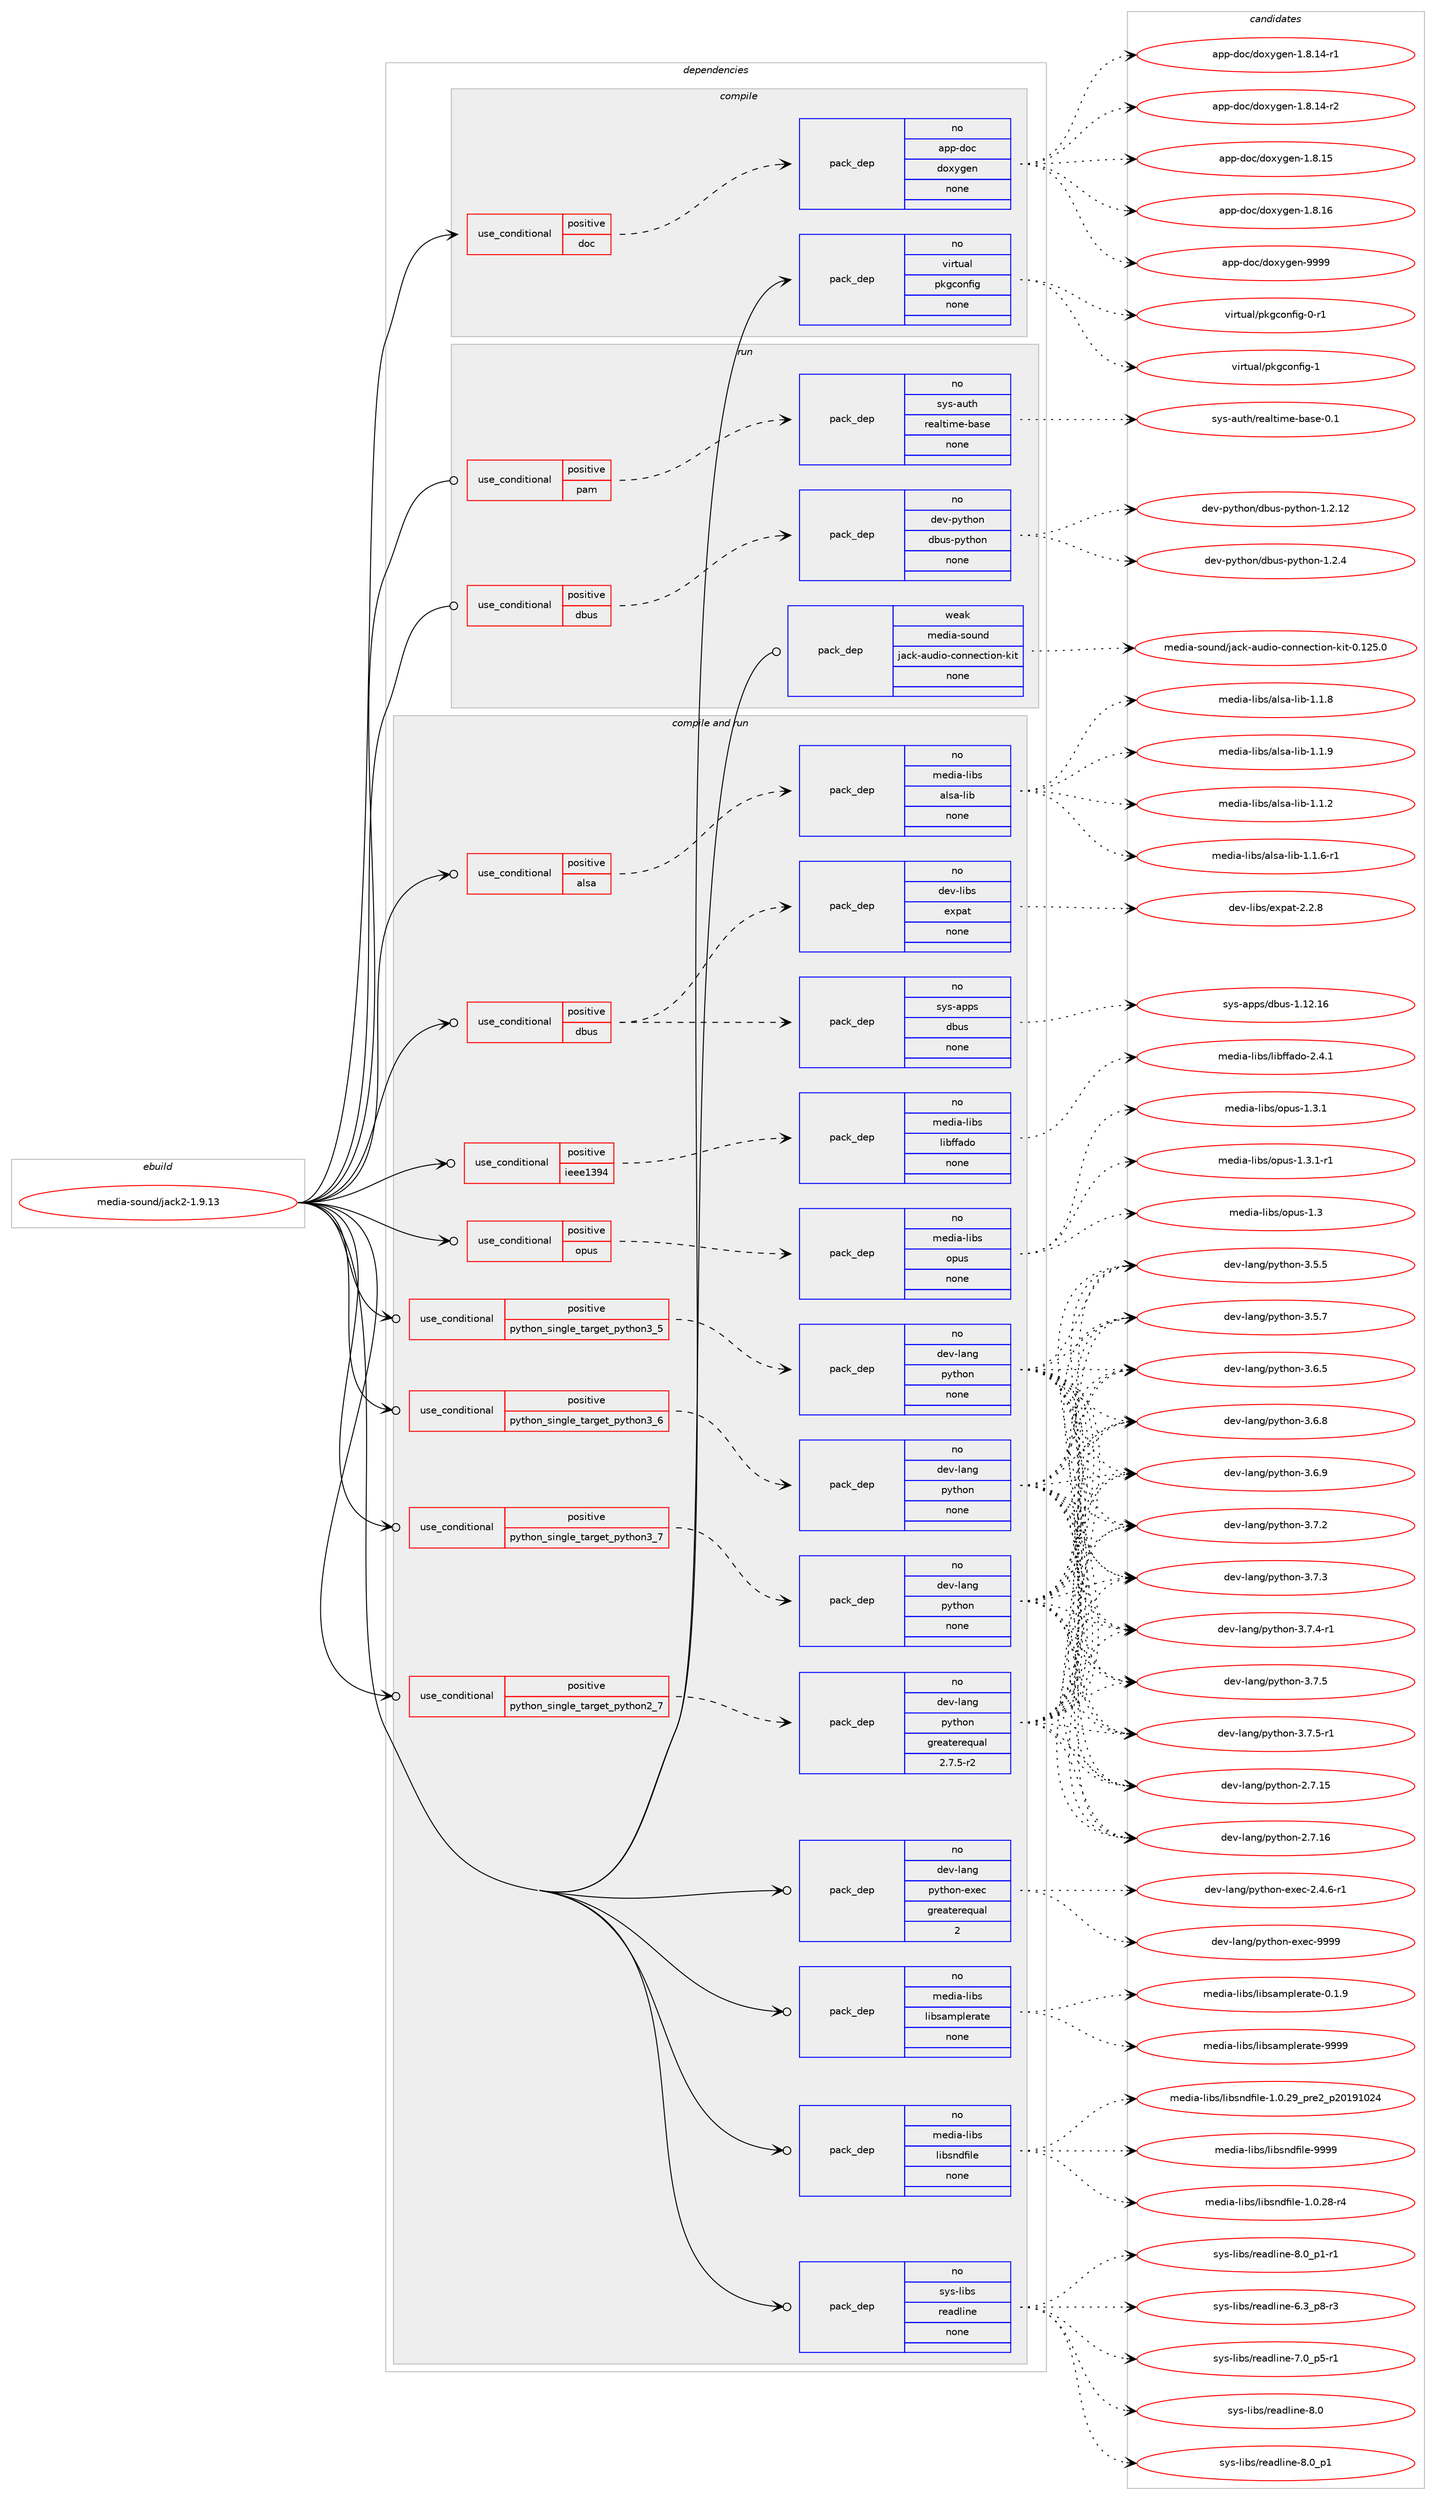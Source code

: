 digraph prolog {

# *************
# Graph options
# *************

newrank=true;
concentrate=true;
compound=true;
graph [rankdir=LR,fontname=Helvetica,fontsize=10,ranksep=1.5];#, ranksep=2.5, nodesep=0.2];
edge  [arrowhead=vee];
node  [fontname=Helvetica,fontsize=10];

# **********
# The ebuild
# **********

subgraph cluster_leftcol {
color=gray;
rank=same;
label=<<i>ebuild</i>>;
id [label="media-sound/jack2-1.9.13", color=red, width=4, href="../media-sound/jack2-1.9.13.svg"];
}

# ****************
# The dependencies
# ****************

subgraph cluster_midcol {
color=gray;
label=<<i>dependencies</i>>;
subgraph cluster_compile {
fillcolor="#eeeeee";
style=filled;
label=<<i>compile</i>>;
subgraph cond194109 {
dependency799550 [label=<<TABLE BORDER="0" CELLBORDER="1" CELLSPACING="0" CELLPADDING="4"><TR><TD ROWSPAN="3" CELLPADDING="10">use_conditional</TD></TR><TR><TD>positive</TD></TR><TR><TD>doc</TD></TR></TABLE>>, shape=none, color=red];
subgraph pack591467 {
dependency799551 [label=<<TABLE BORDER="0" CELLBORDER="1" CELLSPACING="0" CELLPADDING="4" WIDTH="220"><TR><TD ROWSPAN="6" CELLPADDING="30">pack_dep</TD></TR><TR><TD WIDTH="110">no</TD></TR><TR><TD>app-doc</TD></TR><TR><TD>doxygen</TD></TR><TR><TD>none</TD></TR><TR><TD></TD></TR></TABLE>>, shape=none, color=blue];
}
dependency799550:e -> dependency799551:w [weight=20,style="dashed",arrowhead="vee"];
}
id:e -> dependency799550:w [weight=20,style="solid",arrowhead="vee"];
subgraph pack591468 {
dependency799552 [label=<<TABLE BORDER="0" CELLBORDER="1" CELLSPACING="0" CELLPADDING="4" WIDTH="220"><TR><TD ROWSPAN="6" CELLPADDING="30">pack_dep</TD></TR><TR><TD WIDTH="110">no</TD></TR><TR><TD>virtual</TD></TR><TR><TD>pkgconfig</TD></TR><TR><TD>none</TD></TR><TR><TD></TD></TR></TABLE>>, shape=none, color=blue];
}
id:e -> dependency799552:w [weight=20,style="solid",arrowhead="vee"];
}
subgraph cluster_compileandrun {
fillcolor="#eeeeee";
style=filled;
label=<<i>compile and run</i>>;
subgraph cond194110 {
dependency799553 [label=<<TABLE BORDER="0" CELLBORDER="1" CELLSPACING="0" CELLPADDING="4"><TR><TD ROWSPAN="3" CELLPADDING="10">use_conditional</TD></TR><TR><TD>positive</TD></TR><TR><TD>alsa</TD></TR></TABLE>>, shape=none, color=red];
subgraph pack591469 {
dependency799554 [label=<<TABLE BORDER="0" CELLBORDER="1" CELLSPACING="0" CELLPADDING="4" WIDTH="220"><TR><TD ROWSPAN="6" CELLPADDING="30">pack_dep</TD></TR><TR><TD WIDTH="110">no</TD></TR><TR><TD>media-libs</TD></TR><TR><TD>alsa-lib</TD></TR><TR><TD>none</TD></TR><TR><TD></TD></TR></TABLE>>, shape=none, color=blue];
}
dependency799553:e -> dependency799554:w [weight=20,style="dashed",arrowhead="vee"];
}
id:e -> dependency799553:w [weight=20,style="solid",arrowhead="odotvee"];
subgraph cond194111 {
dependency799555 [label=<<TABLE BORDER="0" CELLBORDER="1" CELLSPACING="0" CELLPADDING="4"><TR><TD ROWSPAN="3" CELLPADDING="10">use_conditional</TD></TR><TR><TD>positive</TD></TR><TR><TD>dbus</TD></TR></TABLE>>, shape=none, color=red];
subgraph pack591470 {
dependency799556 [label=<<TABLE BORDER="0" CELLBORDER="1" CELLSPACING="0" CELLPADDING="4" WIDTH="220"><TR><TD ROWSPAN="6" CELLPADDING="30">pack_dep</TD></TR><TR><TD WIDTH="110">no</TD></TR><TR><TD>dev-libs</TD></TR><TR><TD>expat</TD></TR><TR><TD>none</TD></TR><TR><TD></TD></TR></TABLE>>, shape=none, color=blue];
}
dependency799555:e -> dependency799556:w [weight=20,style="dashed",arrowhead="vee"];
subgraph pack591471 {
dependency799557 [label=<<TABLE BORDER="0" CELLBORDER="1" CELLSPACING="0" CELLPADDING="4" WIDTH="220"><TR><TD ROWSPAN="6" CELLPADDING="30">pack_dep</TD></TR><TR><TD WIDTH="110">no</TD></TR><TR><TD>sys-apps</TD></TR><TR><TD>dbus</TD></TR><TR><TD>none</TD></TR><TR><TD></TD></TR></TABLE>>, shape=none, color=blue];
}
dependency799555:e -> dependency799557:w [weight=20,style="dashed",arrowhead="vee"];
}
id:e -> dependency799555:w [weight=20,style="solid",arrowhead="odotvee"];
subgraph cond194112 {
dependency799558 [label=<<TABLE BORDER="0" CELLBORDER="1" CELLSPACING="0" CELLPADDING="4"><TR><TD ROWSPAN="3" CELLPADDING="10">use_conditional</TD></TR><TR><TD>positive</TD></TR><TR><TD>ieee1394</TD></TR></TABLE>>, shape=none, color=red];
subgraph pack591472 {
dependency799559 [label=<<TABLE BORDER="0" CELLBORDER="1" CELLSPACING="0" CELLPADDING="4" WIDTH="220"><TR><TD ROWSPAN="6" CELLPADDING="30">pack_dep</TD></TR><TR><TD WIDTH="110">no</TD></TR><TR><TD>media-libs</TD></TR><TR><TD>libffado</TD></TR><TR><TD>none</TD></TR><TR><TD></TD></TR></TABLE>>, shape=none, color=blue];
}
dependency799558:e -> dependency799559:w [weight=20,style="dashed",arrowhead="vee"];
}
id:e -> dependency799558:w [weight=20,style="solid",arrowhead="odotvee"];
subgraph cond194113 {
dependency799560 [label=<<TABLE BORDER="0" CELLBORDER="1" CELLSPACING="0" CELLPADDING="4"><TR><TD ROWSPAN="3" CELLPADDING="10">use_conditional</TD></TR><TR><TD>positive</TD></TR><TR><TD>opus</TD></TR></TABLE>>, shape=none, color=red];
subgraph pack591473 {
dependency799561 [label=<<TABLE BORDER="0" CELLBORDER="1" CELLSPACING="0" CELLPADDING="4" WIDTH="220"><TR><TD ROWSPAN="6" CELLPADDING="30">pack_dep</TD></TR><TR><TD WIDTH="110">no</TD></TR><TR><TD>media-libs</TD></TR><TR><TD>opus</TD></TR><TR><TD>none</TD></TR><TR><TD></TD></TR></TABLE>>, shape=none, color=blue];
}
dependency799560:e -> dependency799561:w [weight=20,style="dashed",arrowhead="vee"];
}
id:e -> dependency799560:w [weight=20,style="solid",arrowhead="odotvee"];
subgraph cond194114 {
dependency799562 [label=<<TABLE BORDER="0" CELLBORDER="1" CELLSPACING="0" CELLPADDING="4"><TR><TD ROWSPAN="3" CELLPADDING="10">use_conditional</TD></TR><TR><TD>positive</TD></TR><TR><TD>python_single_target_python2_7</TD></TR></TABLE>>, shape=none, color=red];
subgraph pack591474 {
dependency799563 [label=<<TABLE BORDER="0" CELLBORDER="1" CELLSPACING="0" CELLPADDING="4" WIDTH="220"><TR><TD ROWSPAN="6" CELLPADDING="30">pack_dep</TD></TR><TR><TD WIDTH="110">no</TD></TR><TR><TD>dev-lang</TD></TR><TR><TD>python</TD></TR><TR><TD>greaterequal</TD></TR><TR><TD>2.7.5-r2</TD></TR></TABLE>>, shape=none, color=blue];
}
dependency799562:e -> dependency799563:w [weight=20,style="dashed",arrowhead="vee"];
}
id:e -> dependency799562:w [weight=20,style="solid",arrowhead="odotvee"];
subgraph cond194115 {
dependency799564 [label=<<TABLE BORDER="0" CELLBORDER="1" CELLSPACING="0" CELLPADDING="4"><TR><TD ROWSPAN="3" CELLPADDING="10">use_conditional</TD></TR><TR><TD>positive</TD></TR><TR><TD>python_single_target_python3_5</TD></TR></TABLE>>, shape=none, color=red];
subgraph pack591475 {
dependency799565 [label=<<TABLE BORDER="0" CELLBORDER="1" CELLSPACING="0" CELLPADDING="4" WIDTH="220"><TR><TD ROWSPAN="6" CELLPADDING="30">pack_dep</TD></TR><TR><TD WIDTH="110">no</TD></TR><TR><TD>dev-lang</TD></TR><TR><TD>python</TD></TR><TR><TD>none</TD></TR><TR><TD></TD></TR></TABLE>>, shape=none, color=blue];
}
dependency799564:e -> dependency799565:w [weight=20,style="dashed",arrowhead="vee"];
}
id:e -> dependency799564:w [weight=20,style="solid",arrowhead="odotvee"];
subgraph cond194116 {
dependency799566 [label=<<TABLE BORDER="0" CELLBORDER="1" CELLSPACING="0" CELLPADDING="4"><TR><TD ROWSPAN="3" CELLPADDING="10">use_conditional</TD></TR><TR><TD>positive</TD></TR><TR><TD>python_single_target_python3_6</TD></TR></TABLE>>, shape=none, color=red];
subgraph pack591476 {
dependency799567 [label=<<TABLE BORDER="0" CELLBORDER="1" CELLSPACING="0" CELLPADDING="4" WIDTH="220"><TR><TD ROWSPAN="6" CELLPADDING="30">pack_dep</TD></TR><TR><TD WIDTH="110">no</TD></TR><TR><TD>dev-lang</TD></TR><TR><TD>python</TD></TR><TR><TD>none</TD></TR><TR><TD></TD></TR></TABLE>>, shape=none, color=blue];
}
dependency799566:e -> dependency799567:w [weight=20,style="dashed",arrowhead="vee"];
}
id:e -> dependency799566:w [weight=20,style="solid",arrowhead="odotvee"];
subgraph cond194117 {
dependency799568 [label=<<TABLE BORDER="0" CELLBORDER="1" CELLSPACING="0" CELLPADDING="4"><TR><TD ROWSPAN="3" CELLPADDING="10">use_conditional</TD></TR><TR><TD>positive</TD></TR><TR><TD>python_single_target_python3_7</TD></TR></TABLE>>, shape=none, color=red];
subgraph pack591477 {
dependency799569 [label=<<TABLE BORDER="0" CELLBORDER="1" CELLSPACING="0" CELLPADDING="4" WIDTH="220"><TR><TD ROWSPAN="6" CELLPADDING="30">pack_dep</TD></TR><TR><TD WIDTH="110">no</TD></TR><TR><TD>dev-lang</TD></TR><TR><TD>python</TD></TR><TR><TD>none</TD></TR><TR><TD></TD></TR></TABLE>>, shape=none, color=blue];
}
dependency799568:e -> dependency799569:w [weight=20,style="dashed",arrowhead="vee"];
}
id:e -> dependency799568:w [weight=20,style="solid",arrowhead="odotvee"];
subgraph pack591478 {
dependency799570 [label=<<TABLE BORDER="0" CELLBORDER="1" CELLSPACING="0" CELLPADDING="4" WIDTH="220"><TR><TD ROWSPAN="6" CELLPADDING="30">pack_dep</TD></TR><TR><TD WIDTH="110">no</TD></TR><TR><TD>dev-lang</TD></TR><TR><TD>python-exec</TD></TR><TR><TD>greaterequal</TD></TR><TR><TD>2</TD></TR></TABLE>>, shape=none, color=blue];
}
id:e -> dependency799570:w [weight=20,style="solid",arrowhead="odotvee"];
subgraph pack591479 {
dependency799571 [label=<<TABLE BORDER="0" CELLBORDER="1" CELLSPACING="0" CELLPADDING="4" WIDTH="220"><TR><TD ROWSPAN="6" CELLPADDING="30">pack_dep</TD></TR><TR><TD WIDTH="110">no</TD></TR><TR><TD>media-libs</TD></TR><TR><TD>libsamplerate</TD></TR><TR><TD>none</TD></TR><TR><TD></TD></TR></TABLE>>, shape=none, color=blue];
}
id:e -> dependency799571:w [weight=20,style="solid",arrowhead="odotvee"];
subgraph pack591480 {
dependency799572 [label=<<TABLE BORDER="0" CELLBORDER="1" CELLSPACING="0" CELLPADDING="4" WIDTH="220"><TR><TD ROWSPAN="6" CELLPADDING="30">pack_dep</TD></TR><TR><TD WIDTH="110">no</TD></TR><TR><TD>media-libs</TD></TR><TR><TD>libsndfile</TD></TR><TR><TD>none</TD></TR><TR><TD></TD></TR></TABLE>>, shape=none, color=blue];
}
id:e -> dependency799572:w [weight=20,style="solid",arrowhead="odotvee"];
subgraph pack591481 {
dependency799573 [label=<<TABLE BORDER="0" CELLBORDER="1" CELLSPACING="0" CELLPADDING="4" WIDTH="220"><TR><TD ROWSPAN="6" CELLPADDING="30">pack_dep</TD></TR><TR><TD WIDTH="110">no</TD></TR><TR><TD>sys-libs</TD></TR><TR><TD>readline</TD></TR><TR><TD>none</TD></TR><TR><TD></TD></TR></TABLE>>, shape=none, color=blue];
}
id:e -> dependency799573:w [weight=20,style="solid",arrowhead="odotvee"];
}
subgraph cluster_run {
fillcolor="#eeeeee";
style=filled;
label=<<i>run</i>>;
subgraph cond194118 {
dependency799574 [label=<<TABLE BORDER="0" CELLBORDER="1" CELLSPACING="0" CELLPADDING="4"><TR><TD ROWSPAN="3" CELLPADDING="10">use_conditional</TD></TR><TR><TD>positive</TD></TR><TR><TD>dbus</TD></TR></TABLE>>, shape=none, color=red];
subgraph pack591482 {
dependency799575 [label=<<TABLE BORDER="0" CELLBORDER="1" CELLSPACING="0" CELLPADDING="4" WIDTH="220"><TR><TD ROWSPAN="6" CELLPADDING="30">pack_dep</TD></TR><TR><TD WIDTH="110">no</TD></TR><TR><TD>dev-python</TD></TR><TR><TD>dbus-python</TD></TR><TR><TD>none</TD></TR><TR><TD></TD></TR></TABLE>>, shape=none, color=blue];
}
dependency799574:e -> dependency799575:w [weight=20,style="dashed",arrowhead="vee"];
}
id:e -> dependency799574:w [weight=20,style="solid",arrowhead="odot"];
subgraph cond194119 {
dependency799576 [label=<<TABLE BORDER="0" CELLBORDER="1" CELLSPACING="0" CELLPADDING="4"><TR><TD ROWSPAN="3" CELLPADDING="10">use_conditional</TD></TR><TR><TD>positive</TD></TR><TR><TD>pam</TD></TR></TABLE>>, shape=none, color=red];
subgraph pack591483 {
dependency799577 [label=<<TABLE BORDER="0" CELLBORDER="1" CELLSPACING="0" CELLPADDING="4" WIDTH="220"><TR><TD ROWSPAN="6" CELLPADDING="30">pack_dep</TD></TR><TR><TD WIDTH="110">no</TD></TR><TR><TD>sys-auth</TD></TR><TR><TD>realtime-base</TD></TR><TR><TD>none</TD></TR><TR><TD></TD></TR></TABLE>>, shape=none, color=blue];
}
dependency799576:e -> dependency799577:w [weight=20,style="dashed",arrowhead="vee"];
}
id:e -> dependency799576:w [weight=20,style="solid",arrowhead="odot"];
subgraph pack591484 {
dependency799578 [label=<<TABLE BORDER="0" CELLBORDER="1" CELLSPACING="0" CELLPADDING="4" WIDTH="220"><TR><TD ROWSPAN="6" CELLPADDING="30">pack_dep</TD></TR><TR><TD WIDTH="110">weak</TD></TR><TR><TD>media-sound</TD></TR><TR><TD>jack-audio-connection-kit</TD></TR><TR><TD>none</TD></TR><TR><TD></TD></TR></TABLE>>, shape=none, color=blue];
}
id:e -> dependency799578:w [weight=20,style="solid",arrowhead="odot"];
}
}

# **************
# The candidates
# **************

subgraph cluster_choices {
rank=same;
color=gray;
label=<<i>candidates</i>>;

subgraph choice591467 {
color=black;
nodesep=1;
choice97112112451001119947100111120121103101110454946564649524511449 [label="app-doc/doxygen-1.8.14-r1", color=red, width=4,href="../app-doc/doxygen-1.8.14-r1.svg"];
choice97112112451001119947100111120121103101110454946564649524511450 [label="app-doc/doxygen-1.8.14-r2", color=red, width=4,href="../app-doc/doxygen-1.8.14-r2.svg"];
choice9711211245100111994710011112012110310111045494656464953 [label="app-doc/doxygen-1.8.15", color=red, width=4,href="../app-doc/doxygen-1.8.15.svg"];
choice9711211245100111994710011112012110310111045494656464954 [label="app-doc/doxygen-1.8.16", color=red, width=4,href="../app-doc/doxygen-1.8.16.svg"];
choice971121124510011199471001111201211031011104557575757 [label="app-doc/doxygen-9999", color=red, width=4,href="../app-doc/doxygen-9999.svg"];
dependency799551:e -> choice97112112451001119947100111120121103101110454946564649524511449:w [style=dotted,weight="100"];
dependency799551:e -> choice97112112451001119947100111120121103101110454946564649524511450:w [style=dotted,weight="100"];
dependency799551:e -> choice9711211245100111994710011112012110310111045494656464953:w [style=dotted,weight="100"];
dependency799551:e -> choice9711211245100111994710011112012110310111045494656464954:w [style=dotted,weight="100"];
dependency799551:e -> choice971121124510011199471001111201211031011104557575757:w [style=dotted,weight="100"];
}
subgraph choice591468 {
color=black;
nodesep=1;
choice11810511411611797108471121071039911111010210510345484511449 [label="virtual/pkgconfig-0-r1", color=red, width=4,href="../virtual/pkgconfig-0-r1.svg"];
choice1181051141161179710847112107103991111101021051034549 [label="virtual/pkgconfig-1", color=red, width=4,href="../virtual/pkgconfig-1.svg"];
dependency799552:e -> choice11810511411611797108471121071039911111010210510345484511449:w [style=dotted,weight="100"];
dependency799552:e -> choice1181051141161179710847112107103991111101021051034549:w [style=dotted,weight="100"];
}
subgraph choice591469 {
color=black;
nodesep=1;
choice1091011001059745108105981154797108115974510810598454946494650 [label="media-libs/alsa-lib-1.1.2", color=red, width=4,href="../media-libs/alsa-lib-1.1.2.svg"];
choice10910110010597451081059811547971081159745108105984549464946544511449 [label="media-libs/alsa-lib-1.1.6-r1", color=red, width=4,href="../media-libs/alsa-lib-1.1.6-r1.svg"];
choice1091011001059745108105981154797108115974510810598454946494656 [label="media-libs/alsa-lib-1.1.8", color=red, width=4,href="../media-libs/alsa-lib-1.1.8.svg"];
choice1091011001059745108105981154797108115974510810598454946494657 [label="media-libs/alsa-lib-1.1.9", color=red, width=4,href="../media-libs/alsa-lib-1.1.9.svg"];
dependency799554:e -> choice1091011001059745108105981154797108115974510810598454946494650:w [style=dotted,weight="100"];
dependency799554:e -> choice10910110010597451081059811547971081159745108105984549464946544511449:w [style=dotted,weight="100"];
dependency799554:e -> choice1091011001059745108105981154797108115974510810598454946494656:w [style=dotted,weight="100"];
dependency799554:e -> choice1091011001059745108105981154797108115974510810598454946494657:w [style=dotted,weight="100"];
}
subgraph choice591470 {
color=black;
nodesep=1;
choice10010111845108105981154710112011297116455046504656 [label="dev-libs/expat-2.2.8", color=red, width=4,href="../dev-libs/expat-2.2.8.svg"];
dependency799556:e -> choice10010111845108105981154710112011297116455046504656:w [style=dotted,weight="100"];
}
subgraph choice591471 {
color=black;
nodesep=1;
choice115121115459711211211547100981171154549464950464954 [label="sys-apps/dbus-1.12.16", color=red, width=4,href="../sys-apps/dbus-1.12.16.svg"];
dependency799557:e -> choice115121115459711211211547100981171154549464950464954:w [style=dotted,weight="100"];
}
subgraph choice591472 {
color=black;
nodesep=1;
choice109101100105974510810598115471081059810210297100111455046524649 [label="media-libs/libffado-2.4.1", color=red, width=4,href="../media-libs/libffado-2.4.1.svg"];
dependency799559:e -> choice109101100105974510810598115471081059810210297100111455046524649:w [style=dotted,weight="100"];
}
subgraph choice591473 {
color=black;
nodesep=1;
choice1091011001059745108105981154711111211711545494651 [label="media-libs/opus-1.3", color=red, width=4,href="../media-libs/opus-1.3.svg"];
choice10910110010597451081059811547111112117115454946514649 [label="media-libs/opus-1.3.1", color=red, width=4,href="../media-libs/opus-1.3.1.svg"];
choice109101100105974510810598115471111121171154549465146494511449 [label="media-libs/opus-1.3.1-r1", color=red, width=4,href="../media-libs/opus-1.3.1-r1.svg"];
dependency799561:e -> choice1091011001059745108105981154711111211711545494651:w [style=dotted,weight="100"];
dependency799561:e -> choice10910110010597451081059811547111112117115454946514649:w [style=dotted,weight="100"];
dependency799561:e -> choice109101100105974510810598115471111121171154549465146494511449:w [style=dotted,weight="100"];
}
subgraph choice591474 {
color=black;
nodesep=1;
choice10010111845108971101034711212111610411111045504655464953 [label="dev-lang/python-2.7.15", color=red, width=4,href="../dev-lang/python-2.7.15.svg"];
choice10010111845108971101034711212111610411111045504655464954 [label="dev-lang/python-2.7.16", color=red, width=4,href="../dev-lang/python-2.7.16.svg"];
choice100101118451089711010347112121116104111110455146534653 [label="dev-lang/python-3.5.5", color=red, width=4,href="../dev-lang/python-3.5.5.svg"];
choice100101118451089711010347112121116104111110455146534655 [label="dev-lang/python-3.5.7", color=red, width=4,href="../dev-lang/python-3.5.7.svg"];
choice100101118451089711010347112121116104111110455146544653 [label="dev-lang/python-3.6.5", color=red, width=4,href="../dev-lang/python-3.6.5.svg"];
choice100101118451089711010347112121116104111110455146544656 [label="dev-lang/python-3.6.8", color=red, width=4,href="../dev-lang/python-3.6.8.svg"];
choice100101118451089711010347112121116104111110455146544657 [label="dev-lang/python-3.6.9", color=red, width=4,href="../dev-lang/python-3.6.9.svg"];
choice100101118451089711010347112121116104111110455146554650 [label="dev-lang/python-3.7.2", color=red, width=4,href="../dev-lang/python-3.7.2.svg"];
choice100101118451089711010347112121116104111110455146554651 [label="dev-lang/python-3.7.3", color=red, width=4,href="../dev-lang/python-3.7.3.svg"];
choice1001011184510897110103471121211161041111104551465546524511449 [label="dev-lang/python-3.7.4-r1", color=red, width=4,href="../dev-lang/python-3.7.4-r1.svg"];
choice100101118451089711010347112121116104111110455146554653 [label="dev-lang/python-3.7.5", color=red, width=4,href="../dev-lang/python-3.7.5.svg"];
choice1001011184510897110103471121211161041111104551465546534511449 [label="dev-lang/python-3.7.5-r1", color=red, width=4,href="../dev-lang/python-3.7.5-r1.svg"];
dependency799563:e -> choice10010111845108971101034711212111610411111045504655464953:w [style=dotted,weight="100"];
dependency799563:e -> choice10010111845108971101034711212111610411111045504655464954:w [style=dotted,weight="100"];
dependency799563:e -> choice100101118451089711010347112121116104111110455146534653:w [style=dotted,weight="100"];
dependency799563:e -> choice100101118451089711010347112121116104111110455146534655:w [style=dotted,weight="100"];
dependency799563:e -> choice100101118451089711010347112121116104111110455146544653:w [style=dotted,weight="100"];
dependency799563:e -> choice100101118451089711010347112121116104111110455146544656:w [style=dotted,weight="100"];
dependency799563:e -> choice100101118451089711010347112121116104111110455146544657:w [style=dotted,weight="100"];
dependency799563:e -> choice100101118451089711010347112121116104111110455146554650:w [style=dotted,weight="100"];
dependency799563:e -> choice100101118451089711010347112121116104111110455146554651:w [style=dotted,weight="100"];
dependency799563:e -> choice1001011184510897110103471121211161041111104551465546524511449:w [style=dotted,weight="100"];
dependency799563:e -> choice100101118451089711010347112121116104111110455146554653:w [style=dotted,weight="100"];
dependency799563:e -> choice1001011184510897110103471121211161041111104551465546534511449:w [style=dotted,weight="100"];
}
subgraph choice591475 {
color=black;
nodesep=1;
choice10010111845108971101034711212111610411111045504655464953 [label="dev-lang/python-2.7.15", color=red, width=4,href="../dev-lang/python-2.7.15.svg"];
choice10010111845108971101034711212111610411111045504655464954 [label="dev-lang/python-2.7.16", color=red, width=4,href="../dev-lang/python-2.7.16.svg"];
choice100101118451089711010347112121116104111110455146534653 [label="dev-lang/python-3.5.5", color=red, width=4,href="../dev-lang/python-3.5.5.svg"];
choice100101118451089711010347112121116104111110455146534655 [label="dev-lang/python-3.5.7", color=red, width=4,href="../dev-lang/python-3.5.7.svg"];
choice100101118451089711010347112121116104111110455146544653 [label="dev-lang/python-3.6.5", color=red, width=4,href="../dev-lang/python-3.6.5.svg"];
choice100101118451089711010347112121116104111110455146544656 [label="dev-lang/python-3.6.8", color=red, width=4,href="../dev-lang/python-3.6.8.svg"];
choice100101118451089711010347112121116104111110455146544657 [label="dev-lang/python-3.6.9", color=red, width=4,href="../dev-lang/python-3.6.9.svg"];
choice100101118451089711010347112121116104111110455146554650 [label="dev-lang/python-3.7.2", color=red, width=4,href="../dev-lang/python-3.7.2.svg"];
choice100101118451089711010347112121116104111110455146554651 [label="dev-lang/python-3.7.3", color=red, width=4,href="../dev-lang/python-3.7.3.svg"];
choice1001011184510897110103471121211161041111104551465546524511449 [label="dev-lang/python-3.7.4-r1", color=red, width=4,href="../dev-lang/python-3.7.4-r1.svg"];
choice100101118451089711010347112121116104111110455146554653 [label="dev-lang/python-3.7.5", color=red, width=4,href="../dev-lang/python-3.7.5.svg"];
choice1001011184510897110103471121211161041111104551465546534511449 [label="dev-lang/python-3.7.5-r1", color=red, width=4,href="../dev-lang/python-3.7.5-r1.svg"];
dependency799565:e -> choice10010111845108971101034711212111610411111045504655464953:w [style=dotted,weight="100"];
dependency799565:e -> choice10010111845108971101034711212111610411111045504655464954:w [style=dotted,weight="100"];
dependency799565:e -> choice100101118451089711010347112121116104111110455146534653:w [style=dotted,weight="100"];
dependency799565:e -> choice100101118451089711010347112121116104111110455146534655:w [style=dotted,weight="100"];
dependency799565:e -> choice100101118451089711010347112121116104111110455146544653:w [style=dotted,weight="100"];
dependency799565:e -> choice100101118451089711010347112121116104111110455146544656:w [style=dotted,weight="100"];
dependency799565:e -> choice100101118451089711010347112121116104111110455146544657:w [style=dotted,weight="100"];
dependency799565:e -> choice100101118451089711010347112121116104111110455146554650:w [style=dotted,weight="100"];
dependency799565:e -> choice100101118451089711010347112121116104111110455146554651:w [style=dotted,weight="100"];
dependency799565:e -> choice1001011184510897110103471121211161041111104551465546524511449:w [style=dotted,weight="100"];
dependency799565:e -> choice100101118451089711010347112121116104111110455146554653:w [style=dotted,weight="100"];
dependency799565:e -> choice1001011184510897110103471121211161041111104551465546534511449:w [style=dotted,weight="100"];
}
subgraph choice591476 {
color=black;
nodesep=1;
choice10010111845108971101034711212111610411111045504655464953 [label="dev-lang/python-2.7.15", color=red, width=4,href="../dev-lang/python-2.7.15.svg"];
choice10010111845108971101034711212111610411111045504655464954 [label="dev-lang/python-2.7.16", color=red, width=4,href="../dev-lang/python-2.7.16.svg"];
choice100101118451089711010347112121116104111110455146534653 [label="dev-lang/python-3.5.5", color=red, width=4,href="../dev-lang/python-3.5.5.svg"];
choice100101118451089711010347112121116104111110455146534655 [label="dev-lang/python-3.5.7", color=red, width=4,href="../dev-lang/python-3.5.7.svg"];
choice100101118451089711010347112121116104111110455146544653 [label="dev-lang/python-3.6.5", color=red, width=4,href="../dev-lang/python-3.6.5.svg"];
choice100101118451089711010347112121116104111110455146544656 [label="dev-lang/python-3.6.8", color=red, width=4,href="../dev-lang/python-3.6.8.svg"];
choice100101118451089711010347112121116104111110455146544657 [label="dev-lang/python-3.6.9", color=red, width=4,href="../dev-lang/python-3.6.9.svg"];
choice100101118451089711010347112121116104111110455146554650 [label="dev-lang/python-3.7.2", color=red, width=4,href="../dev-lang/python-3.7.2.svg"];
choice100101118451089711010347112121116104111110455146554651 [label="dev-lang/python-3.7.3", color=red, width=4,href="../dev-lang/python-3.7.3.svg"];
choice1001011184510897110103471121211161041111104551465546524511449 [label="dev-lang/python-3.7.4-r1", color=red, width=4,href="../dev-lang/python-3.7.4-r1.svg"];
choice100101118451089711010347112121116104111110455146554653 [label="dev-lang/python-3.7.5", color=red, width=4,href="../dev-lang/python-3.7.5.svg"];
choice1001011184510897110103471121211161041111104551465546534511449 [label="dev-lang/python-3.7.5-r1", color=red, width=4,href="../dev-lang/python-3.7.5-r1.svg"];
dependency799567:e -> choice10010111845108971101034711212111610411111045504655464953:w [style=dotted,weight="100"];
dependency799567:e -> choice10010111845108971101034711212111610411111045504655464954:w [style=dotted,weight="100"];
dependency799567:e -> choice100101118451089711010347112121116104111110455146534653:w [style=dotted,weight="100"];
dependency799567:e -> choice100101118451089711010347112121116104111110455146534655:w [style=dotted,weight="100"];
dependency799567:e -> choice100101118451089711010347112121116104111110455146544653:w [style=dotted,weight="100"];
dependency799567:e -> choice100101118451089711010347112121116104111110455146544656:w [style=dotted,weight="100"];
dependency799567:e -> choice100101118451089711010347112121116104111110455146544657:w [style=dotted,weight="100"];
dependency799567:e -> choice100101118451089711010347112121116104111110455146554650:w [style=dotted,weight="100"];
dependency799567:e -> choice100101118451089711010347112121116104111110455146554651:w [style=dotted,weight="100"];
dependency799567:e -> choice1001011184510897110103471121211161041111104551465546524511449:w [style=dotted,weight="100"];
dependency799567:e -> choice100101118451089711010347112121116104111110455146554653:w [style=dotted,weight="100"];
dependency799567:e -> choice1001011184510897110103471121211161041111104551465546534511449:w [style=dotted,weight="100"];
}
subgraph choice591477 {
color=black;
nodesep=1;
choice10010111845108971101034711212111610411111045504655464953 [label="dev-lang/python-2.7.15", color=red, width=4,href="../dev-lang/python-2.7.15.svg"];
choice10010111845108971101034711212111610411111045504655464954 [label="dev-lang/python-2.7.16", color=red, width=4,href="../dev-lang/python-2.7.16.svg"];
choice100101118451089711010347112121116104111110455146534653 [label="dev-lang/python-3.5.5", color=red, width=4,href="../dev-lang/python-3.5.5.svg"];
choice100101118451089711010347112121116104111110455146534655 [label="dev-lang/python-3.5.7", color=red, width=4,href="../dev-lang/python-3.5.7.svg"];
choice100101118451089711010347112121116104111110455146544653 [label="dev-lang/python-3.6.5", color=red, width=4,href="../dev-lang/python-3.6.5.svg"];
choice100101118451089711010347112121116104111110455146544656 [label="dev-lang/python-3.6.8", color=red, width=4,href="../dev-lang/python-3.6.8.svg"];
choice100101118451089711010347112121116104111110455146544657 [label="dev-lang/python-3.6.9", color=red, width=4,href="../dev-lang/python-3.6.9.svg"];
choice100101118451089711010347112121116104111110455146554650 [label="dev-lang/python-3.7.2", color=red, width=4,href="../dev-lang/python-3.7.2.svg"];
choice100101118451089711010347112121116104111110455146554651 [label="dev-lang/python-3.7.3", color=red, width=4,href="../dev-lang/python-3.7.3.svg"];
choice1001011184510897110103471121211161041111104551465546524511449 [label="dev-lang/python-3.7.4-r1", color=red, width=4,href="../dev-lang/python-3.7.4-r1.svg"];
choice100101118451089711010347112121116104111110455146554653 [label="dev-lang/python-3.7.5", color=red, width=4,href="../dev-lang/python-3.7.5.svg"];
choice1001011184510897110103471121211161041111104551465546534511449 [label="dev-lang/python-3.7.5-r1", color=red, width=4,href="../dev-lang/python-3.7.5-r1.svg"];
dependency799569:e -> choice10010111845108971101034711212111610411111045504655464953:w [style=dotted,weight="100"];
dependency799569:e -> choice10010111845108971101034711212111610411111045504655464954:w [style=dotted,weight="100"];
dependency799569:e -> choice100101118451089711010347112121116104111110455146534653:w [style=dotted,weight="100"];
dependency799569:e -> choice100101118451089711010347112121116104111110455146534655:w [style=dotted,weight="100"];
dependency799569:e -> choice100101118451089711010347112121116104111110455146544653:w [style=dotted,weight="100"];
dependency799569:e -> choice100101118451089711010347112121116104111110455146544656:w [style=dotted,weight="100"];
dependency799569:e -> choice100101118451089711010347112121116104111110455146544657:w [style=dotted,weight="100"];
dependency799569:e -> choice100101118451089711010347112121116104111110455146554650:w [style=dotted,weight="100"];
dependency799569:e -> choice100101118451089711010347112121116104111110455146554651:w [style=dotted,weight="100"];
dependency799569:e -> choice1001011184510897110103471121211161041111104551465546524511449:w [style=dotted,weight="100"];
dependency799569:e -> choice100101118451089711010347112121116104111110455146554653:w [style=dotted,weight="100"];
dependency799569:e -> choice1001011184510897110103471121211161041111104551465546534511449:w [style=dotted,weight="100"];
}
subgraph choice591478 {
color=black;
nodesep=1;
choice10010111845108971101034711212111610411111045101120101994550465246544511449 [label="dev-lang/python-exec-2.4.6-r1", color=red, width=4,href="../dev-lang/python-exec-2.4.6-r1.svg"];
choice10010111845108971101034711212111610411111045101120101994557575757 [label="dev-lang/python-exec-9999", color=red, width=4,href="../dev-lang/python-exec-9999.svg"];
dependency799570:e -> choice10010111845108971101034711212111610411111045101120101994550465246544511449:w [style=dotted,weight="100"];
dependency799570:e -> choice10010111845108971101034711212111610411111045101120101994557575757:w [style=dotted,weight="100"];
}
subgraph choice591479 {
color=black;
nodesep=1;
choice10910110010597451081059811547108105981159710911210810111497116101454846494657 [label="media-libs/libsamplerate-0.1.9", color=red, width=4,href="../media-libs/libsamplerate-0.1.9.svg"];
choice109101100105974510810598115471081059811597109112108101114971161014557575757 [label="media-libs/libsamplerate-9999", color=red, width=4,href="../media-libs/libsamplerate-9999.svg"];
dependency799571:e -> choice10910110010597451081059811547108105981159710911210810111497116101454846494657:w [style=dotted,weight="100"];
dependency799571:e -> choice109101100105974510810598115471081059811597109112108101114971161014557575757:w [style=dotted,weight="100"];
}
subgraph choice591480 {
color=black;
nodesep=1;
choice1091011001059745108105981154710810598115110100102105108101454946484650564511452 [label="media-libs/libsndfile-1.0.28-r4", color=red, width=4,href="../media-libs/libsndfile-1.0.28-r4.svg"];
choice1091011001059745108105981154710810598115110100102105108101454946484650579511211410150951125048495749485052 [label="media-libs/libsndfile-1.0.29_pre2_p20191024", color=red, width=4,href="../media-libs/libsndfile-1.0.29_pre2_p20191024.svg"];
choice10910110010597451081059811547108105981151101001021051081014557575757 [label="media-libs/libsndfile-9999", color=red, width=4,href="../media-libs/libsndfile-9999.svg"];
dependency799572:e -> choice1091011001059745108105981154710810598115110100102105108101454946484650564511452:w [style=dotted,weight="100"];
dependency799572:e -> choice1091011001059745108105981154710810598115110100102105108101454946484650579511211410150951125048495749485052:w [style=dotted,weight="100"];
dependency799572:e -> choice10910110010597451081059811547108105981151101001021051081014557575757:w [style=dotted,weight="100"];
}
subgraph choice591481 {
color=black;
nodesep=1;
choice115121115451081059811547114101971001081051101014554465195112564511451 [label="sys-libs/readline-6.3_p8-r3", color=red, width=4,href="../sys-libs/readline-6.3_p8-r3.svg"];
choice115121115451081059811547114101971001081051101014555464895112534511449 [label="sys-libs/readline-7.0_p5-r1", color=red, width=4,href="../sys-libs/readline-7.0_p5-r1.svg"];
choice1151211154510810598115471141019710010810511010145564648 [label="sys-libs/readline-8.0", color=red, width=4,href="../sys-libs/readline-8.0.svg"];
choice11512111545108105981154711410197100108105110101455646489511249 [label="sys-libs/readline-8.0_p1", color=red, width=4,href="../sys-libs/readline-8.0_p1.svg"];
choice115121115451081059811547114101971001081051101014556464895112494511449 [label="sys-libs/readline-8.0_p1-r1", color=red, width=4,href="../sys-libs/readline-8.0_p1-r1.svg"];
dependency799573:e -> choice115121115451081059811547114101971001081051101014554465195112564511451:w [style=dotted,weight="100"];
dependency799573:e -> choice115121115451081059811547114101971001081051101014555464895112534511449:w [style=dotted,weight="100"];
dependency799573:e -> choice1151211154510810598115471141019710010810511010145564648:w [style=dotted,weight="100"];
dependency799573:e -> choice11512111545108105981154711410197100108105110101455646489511249:w [style=dotted,weight="100"];
dependency799573:e -> choice115121115451081059811547114101971001081051101014556464895112494511449:w [style=dotted,weight="100"];
}
subgraph choice591482 {
color=black;
nodesep=1;
choice1001011184511212111610411111047100981171154511212111610411111045494650464950 [label="dev-python/dbus-python-1.2.12", color=red, width=4,href="../dev-python/dbus-python-1.2.12.svg"];
choice10010111845112121116104111110471009811711545112121116104111110454946504652 [label="dev-python/dbus-python-1.2.4", color=red, width=4,href="../dev-python/dbus-python-1.2.4.svg"];
dependency799575:e -> choice1001011184511212111610411111047100981171154511212111610411111045494650464950:w [style=dotted,weight="100"];
dependency799575:e -> choice10010111845112121116104111110471009811711545112121116104111110454946504652:w [style=dotted,weight="100"];
}
subgraph choice591483 {
color=black;
nodesep=1;
choice1151211154597117116104471141019710811610510910145989711510145484649 [label="sys-auth/realtime-base-0.1", color=red, width=4,href="../sys-auth/realtime-base-0.1.svg"];
dependency799577:e -> choice1151211154597117116104471141019710811610510910145989711510145484649:w [style=dotted,weight="100"];
}
subgraph choice591484 {
color=black;
nodesep=1;
choice10910110010597451151111171101004710697991074597117100105111459911111011010199116105111110451071051164548464950534648 [label="media-sound/jack-audio-connection-kit-0.125.0", color=red, width=4,href="../media-sound/jack-audio-connection-kit-0.125.0.svg"];
dependency799578:e -> choice10910110010597451151111171101004710697991074597117100105111459911111011010199116105111110451071051164548464950534648:w [style=dotted,weight="100"];
}
}

}
